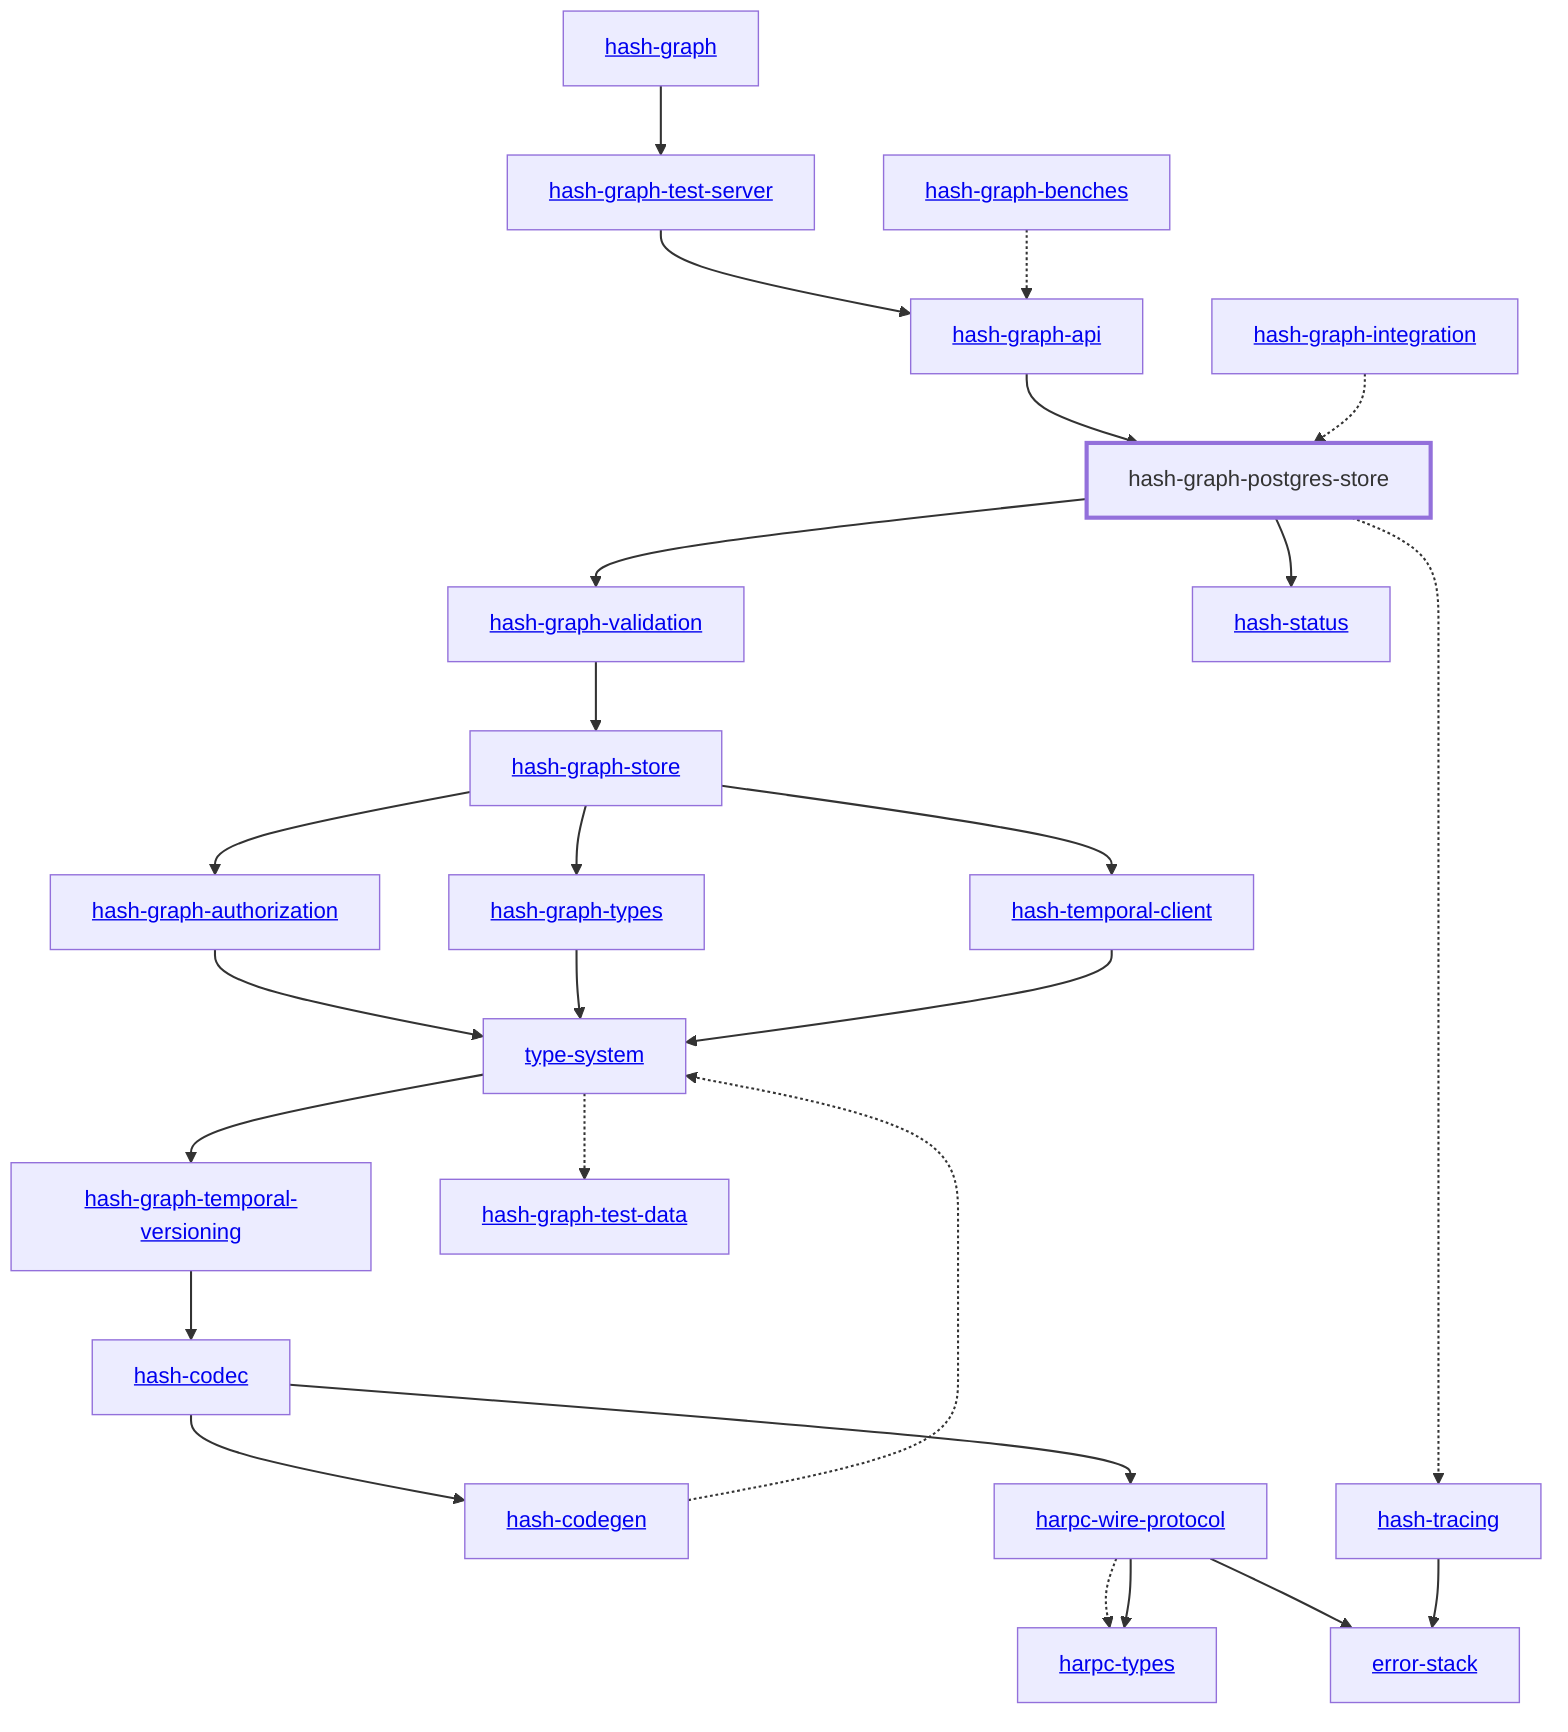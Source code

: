graph TD
    linkStyle default stroke-width:1.5px
    classDef default stroke-width:1px
    classDef root stroke-width:3px
    classDef dev stroke-width:1px
    classDef build stroke-width:1px
    %% Legend
    %% --> : Normal dependency
    %% -.-> : Dev dependency
    %% ---> : Build dependency
    0[<a href="../hash_graph">hash-graph</a>]
    1[<a href="../type_system">type-system</a>]
    2[<a href="../hash_codec">hash-codec</a>]
    3[<a href="../hash_codegen">hash-codegen</a>]
    4[<a href="../hash_graph_api">hash-graph-api</a>]
    5[<a href="../hash_graph_authorization">hash-graph-authorization</a>]
    6[hash-graph-postgres-store]
    class 6 root
    7[<a href="../hash_graph_store">hash-graph-store</a>]
    8[<a href="../hash_graph_temporal_versioning">hash-graph-temporal-versioning</a>]
    9[<a href="../hash_graph_test_server">hash-graph-test-server</a>]
    10[<a href="../hash_graph_types">hash-graph-types</a>]
    11[<a href="../hash_graph_validation">hash-graph-validation</a>]
    12[<a href="../harpc_types">harpc-types</a>]
    13[<a href="../harpc_wire_protocol">harpc-wire-protocol</a>]
    14[<a href="../hash_status">hash-status</a>]
    15[<a href="../hash_temporal_client">hash-temporal-client</a>]
    16[<a href="../hash_tracing">hash-tracing</a>]
    17[<a href="../error_stack">error-stack</a>]
    18[<a href="../hash_graph_benches">hash-graph-benches</a>]
    19[<a href="../hash_graph_integration">hash-graph-integration</a>]
    20[<a href="../hash_graph_test_data">hash-graph-test-data</a>]
    0 --> 9
    1 --> 8
    1 -.-> 20
    2 --> 3
    2 --> 13
    3 -.-> 1
    4 --> 6
    5 --> 1
    6 --> 11
    6 --> 14
    6 -.-> 16
    7 --> 5
    7 --> 10
    7 --> 15
    8 --> 2
    9 --> 4
    10 --> 1
    11 --> 7
    13 -.-> 12
    13 --> 12
    13 --> 17
    15 --> 1
    16 --> 17
    18 -.-> 4
    19 -.-> 6